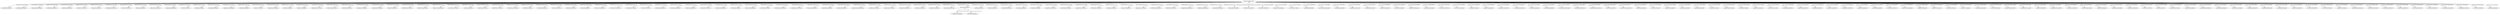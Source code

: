 digraph _21_ {
	graph [bb="0,0,33717,251.22"];
	node [label="\N"];
	subgraph _21__dacryocystorhinostomy322232133222323233331 {
		aerobacteriologically_	[height=0.5,
			label=aerobacteriologically,
			pos="288.98,115.68",
			width=2.4164];
	}
	subgraph _21__dacryocystorhinostomy222213323233122333332 {
		acetylphenylhydrazine_	[height=0.5,
			label=acetylphenylhydrazine,
			pos="91.982,115.68",
			width=2.555];
	}
	subgraph _21__dacryocystorhinostomy223332133223222332323 {
		aminoacetophenetidine_	[height=0.5,
			label=aminoacetophenetidine,
			pos="688.98,115.68",
			width=2.6382];
	}
	subgraph _21__dacryocystorhinostomy323322332233332333333 {
		alkylbenzenesulfonate_	[height=0.5,
			label=alkylbenzenesulfonate,
			pos="484.98,115.68",
			width=2.5273];
	}
	subgraph _21__dacryocystorhinostomy322332233223122132223 {
		anatomicopathological_	[height=0.5,
			label=anatomicopathological,
			pos="895.98,115.68",
			width=2.6105];
	}
	subgraph _21__dacryocystorhinostomy323232332233322322323 {
		antienvironmentalists_	[height=0.5,
			label=antienvironmentalists,
			pos="2088,115.68",
			width=2.4303];
	}
	subgraph _21__dacryocystorhinostomy322233332232322322333 {
		antisupernaturalistic_	[height=0.5,
			label=antisupernaturalistic,
			pos="2806,115.68",
			width=2.3194];
	}
	subgraph _21__dacryocystorhinostomy223223323333132333133 {
		benzalphenylhydrazone_	[height=0.5,
			label=benzalphenylhydrazone,
			pos="3419,115.68",
			width=2.6937];
	}
	subgraph _21__dacryocystorhinostomy322331332223312322323 {
		anticonstitutionalism_	[height=0.5,
			label=anticonstitutionalism,
			pos="1716,115.68",
			width=2.3887];
	}
	subgraph _21__dacryocystorhinostomy322232133223322332331 {
		bioelectrogenetically_	[height=0.5,
			label=bioelectrogenetically,
			pos="3620,115.68",
			width=2.3887];
	}
	subgraph _21__dacryocystorhinostomy322232233233223333323 {
		chemicopharmaceutical_	[height=0.5,
			label=chemicopharmaceutical,
			pos="4012,115.68",
			width=2.7075];
	}
	subgraph _21__dacryocystorhinostomy322232333221222333321 {
		anemometrographically_	[height=0.5,
			label=anemometrographically,
			pos="1104,115.68",
			width=2.6798];
	}
	subgraph _21__dacryocystorhinostomy323332332133321322333 {
		antiinstitutionalists_	[height=0.5,
			label=antiinstitutionalists,
			pos="2272,115.68",
			width=2.1669];
	}
	subgraph _21__dacryocystorhinostomy322332332233322332331 {
		antinationalistically_	[height=0.5,
			label=antinationalistically,
			pos="2625,115.68",
			width=2.2085];
	}
	subgraph _21__dacryocystorhinostomy323233332231322332333 {
		brigantinebrigantines_	[height=0.5,
			label=brigantinebrigantines,
			pos="3810,115.68",
			width=2.4026];
	}
	subgraph _21__dacryocystorhinostomy223232333222232233331 {
		appendorontgenography_	[height=0.5,
			label=appendorontgenography,
			pos="3009,115.68",
			width=2.8184];
	}
	subgraph _21__dacryocystorhinostomy322231332223222232223 {
		anthropoclimatologist_	[height=0.5,
			label=anthropoclimatologist,
			pos="1309,115.68",
			width=2.5273];
	}
	subgraph _21__dacryocystorhinostomy322331332223312322333 {
		anticonstitutionalist_	[height=0.5,
			label=anticonstitutionalist,
			pos="1901,115.68",
			width=2.264];
	}
	subgraph _21__dacryocystorhinostomy322231333222122133223 {
		anthropomorphological_	[height=0.5,
			label=anthropomorphological,
			pos="1515,115.68",
			width=2.7075];
	}
	subgraph _21__dacryocystorhinostomy322233332233322332321 {
		antimaterialistically_	[height=0.5,
			label=antimaterialistically,
			pos="2448,115.68",
			width=2.2085];
	}
	subgraph _21__dacryocystorhinostomy212232232222223333333 {
		ballistocardiographic_	[height=0.5,
			label=ballistocardiographic,
			pos="3216,115.68",
			width=2.4442];
	}
	subgraph _21__dacryocystorhinostomy222222232233223333123 {
		chlamydobacteriaceous_	[height=0.5,
			label=chlamydobacteriaceous,
			pos="4225,115.68",
			width=2.7214];
	}
	subgraph _21__dacryocystorhinostomy322222232223233111111 {
		cholecystogastrostomy_	[height=0.5,
			label=cholecystogastrostomy,
			pos="4438,115.68",
			width=2.6937];
	}
	subgraph _21__dacryocystorhinostomy232232232223223232231 {
		choledocholithotripsy_	[height=0.5,
			label=choledocholithotripsy,
			pos="5485,115.68",
			width=2.5412];
	}
	subgraph _21__dacryocystorhinostomy222232233321212333331 {
		cineangiocardiography_	[height=0.5,
			label=cineangiocardiography,
			pos="5904,115.68",
			width=2.6243];
	}
	subgraph _21__dacryocystorhinostomy322231333112223132223 {
		chromophotolithograph_	[height=0.5,
			label=chromophotolithograph,
			pos="5693,115.68",
			width=2.7352];
	}
	subgraph _21__dacryocystorhinostomy332222232223223222331 {
		cholecystolithotripsy_	[height=0.5,
			label=cholecystolithotripsy,
			pos="4851,115.68",
			width=2.4442];
	}
	subgraph _21__dacryocystorhinostomy232232233223232111111 {
		choledochoenterostomy_	[height=0.5,
			label=choledochoenterostomy,
			pos="5275,115.68",
			width=2.7907];
	}
	subgraph _21__dacryocystorhinostomy332322232223231111111 {
		cholecystojejunostomy_	[height=0.5,
			label=cholecystojejunostomy,
			pos="4649,115.68",
			width=2.6659];
	}
	subgraph _21__dacryocystorhinostomy332222232223232111111 {
		cholecystonephrostomy_	[height=0.5,
			label=cholecystonephrostomy,
			pos="5057,115.68",
			width=2.7768];
	}
	subgraph _21__dacryocystorhinostomy322232232212322313333 {
		counterreconnaissance_	[height=0.5,
			label=counterreconnaissance,
			pos="7702,115.68",
			width=2.6382];
	}
	subgraph _21__dacryocystorhinostomy322221122222322331333 {
		cryptocrystallization_	[height=0.5,
			label=cryptocrystallization,
			pos="7900,115.68",
			width=2.3748];
	}
	subgraph _21__dacryocystorhinostomy222232233212322231333 {
		counterindoctrination_	[height=0.5,
			label=counterindoctrination,
			pos="6886,115.68",
			width=2.4857];
	}
	subgraph _21__dacryocystorhinostomy132222232222222232133 {
		dehydrocorticosterone_	[height=0.5,
			label=dehydrocorticosterone,
			pos="8515,115.68",
			width=2.6382];
	}
	subgraph _21__dacryocystorhinostomy322232233222322232323 {
		counterpronunciamento_	[height=0.5,
			label=counterpronunciamento,
			pos="7491,115.68",
			width=2.7352];
	}
	subgraph _21__dacryocystorhinostomy122332333233322331333 {
		deintellectualization_	[height=0.5,
			label=deintellectualization,
			pos="8710,115.68",
			width=2.2778];
	}
	subgraph _21__dacryocystorhinostomy322222232233322323323 {
		crystalloluminescence_	[height=0.5,
			label=crystalloluminescence,
			pos="8095,115.68",
			width=2.5412];
	}
	subgraph _21__dacryocystorhinostomy322232232223322321333 {
		counterclassification_	[height=0.5,
			label=counterclassification,
			pos="6692,115.68",
			width=2.4026];
	}
	subgraph _21__dacryocystorhinostomy322232333121322331333 {
		counterinterpretation_	[height=0.5,
			label=counterinterpretation,
			pos="7080,115.68",
			width=2.4164];
	}
	subgraph _21__dacryocystorhinostomy322332233123222233331 {
		clinicopathologically_	[height=0.5,
			label=clinicopathologically,
			pos="6316,115.68",
			width=2.4026];
	}
	subgraph _21__dacryocystorhinostomy111111111111111111111 {
		dacryocystorhinostomy_	[height=0.5,
			label=dacryocystorhinostomy,
			pos="8303,115.68",
			width=2.7491];
	}
	subgraph _21__dacryocystorhinostomy122232232232333331123 {
		demarcatordemarcators_	[height=0.5,
			label=demarcatordemarcators,
			pos="8908,115.68",
			width=2.7352];
	}
	subgraph _21__dacryocystorhinostomy232232232222322322333 {
		counterproductiveness_	[height=0.5,
			label=counterproductiveness,
			pos="7280,115.68",
			width=2.6382];
	}
	subgraph _21__dacryocystorhinostomy322332332213322231333 {
		constitutionalization_	[height=0.5,
			label=constitutionalization,
			pos="6504,115.68",
			width=2.3333];
	}
	subgraph _21__dacryocystorhinostomy122231133322222233231 {
		dendrochronologically_	[height=0.5,
			label=dendrochronologically,
			pos="9118,115.68",
			width=2.6105];
	}
	subgraph _21__dacryocystorhinostomy332222232212133132221 {
		cytospectrophotometry_	[height=0.5,
			label=cytospectrophotometry,
			pos="6114,115.68",
			width=2.7214];
	}
	subgraph _21__dacryocystorhinostomy322222233221223333321 {
		electromyographically_	[height=0.5,
			label=electromyographically,
			pos="10779,115.68",
			width=2.555];
	}
	subgraph _21__dacryocystorhinostomy123233332233221322323 {
		disestablishmentarian_	[height=0.5,
			label=disestablishmentarian,
			pos="9319,115.68",
			width=2.4719];
	}
	subgraph _21__dacryocystorhinostomy322232232232132133313 {
		electroencephalograms_	[height=0.5,
			label=electroencephalograms,
			pos="10368,115.68",
			width=2.6521];
	}
	subgraph _21__dacryocystorhinostomy222232232223322332331 {
		electrodiagnostically_	[height=0.5,
			label=electrodiagnostically,
			pos="10169,115.68",
			width=2.3887];
	}
	subgraph _21__dacryocystorhinostomy322232233232132133333 {
		electroencephalograph_	[height=0.5,
			label=electroencephalograph,
			pos="10575,115.68",
			width=2.6105];
	}
	subgraph _21__dacryocystorhinostomy322232233232223332331 {
		electrotheraputically_	[height=0.5,
			label=electrotheraputically,
			pos="10973,115.68",
			width=2.3471];
	}
	subgraph _21__dacryocystorhinostomy132332233323232231111 {
		duodenocholedochotomy_	[height=0.5,
			label=duodenocholedochotomy,
			pos="9736,115.68",
			width=2.957];
	}
	subgraph _21__dacryocystorhinostomy122332233221332331111 {
		duodenopancreatectomy_	[height=0.5,
			label=duodenopancreatectomy,
			pos="9963,115.68",
			width=2.8461];
	}
	subgraph _21__dacryocystorhinostomy123231332122322223333 {
		disproportionableness_	[height=0.5,
			label=disproportionableness,
			pos="9519,115.68",
			width=2.5828];
	}
	subgraph _21__dacryocystorhinostomy222322232323223323323 {
		hypsidolichocephalism_	[height=0.5,
			label=hypsidolichocephalism,
			pos="14187,115.68",
			width=2.6521];
	}
	subgraph _21__dacryocystorhinostomy322232232223223123233 {
		historicophilosophica_	[height=0.5,
			label=historicophilosophica,
			pos="14588,115.68",
			width=2.5135];
	}
	subgraph _21__dacryocystorhinostomy323333333333232333323 {
		humuhumunukunukuapuaa_	[height=0.5,
			label=humuhumunukunukuapuaa,
			pos="14805,115.68",
			width=3.0263];
	}
	subgraph _21__dacryocystorhinostomy232122222222222232133 {
		hydroxycorticosterone_	[height=0.5,
			label=hydroxycorticosterone,
			pos="13002,115.68",
			width=2.6382];
	}
	subgraph _21__dacryocystorhinostomy322222331232222323333 {
		hyperconservativeness_	[height=0.5,
			label=hyperconservativeness,
			pos="13209,115.68",
			width=2.6243];
	}
	subgraph _21__dacryocystorhinostomy332231332221222123323 {
		immunoelectrophoresis_	[height=0.5,
			label=immunoelectrophoresis,
			pos="15029,115.68",
			width=2.6937];
	}
	subgraph _21__dacryocystorhinostomy322222331133222132331 {
		hyperconstitutionally_	[height=0.5,
			label=hyperconstitutionally,
			pos="13409,115.68",
			width=2.4303];
	}
	subgraph _21__dacryocystorhinostomy322223332233222322331 {
		hyperenthusiastically_	[height=0.5,
			label=hyperenthusiastically,
			pos="13601,115.68",
			width=2.4164];
	}
	subgraph _21__dacryocystorhinostomy332231233221222132323 {
		immunoelectrophoretic_	[height=0.5,
			label=immunoelectrophoretic,
			pos="15240,115.68",
			width=2.6659];
	}
	subgraph _21__dacryocystorhinostomy223333332233122323333 {
		subgraph _21__dacryocystorhinostomy223333332233122323333_indistinguishableness311111111111111111111 {
			undistinguishableness_	[height=0.5,
				label=undistinguishableness,
				pos="15545,18",
				width=2.5135];
		}
		subgraph _21__dacryocystorhinostomy223333332233122323333_indistinguishableness111111111111111111111 {
			indistinguishableness_	[height=0.5,
				label=indistinguishableness,
				pos="15349,18",
				width=2.4442];
		}
		_21__dacryocystorhinostomy223333332233122323333_indistinguishableness	[height=0.77585,
			label="indistinguishableness
1.0",
			pos="15447,115.68",
			width=2.5976];
		_21__dacryocystorhinostomy223333332233122323333_indistinguishableness -> indistinguishableness_	[label=111111111111111111111,
			lp="15453,61.875",
			pos="e,15358,36.214 15406,90.238 15397,84.146 15388,77.203 15381,69.75 15374,62.631 15368,53.818 15363,45.545"];
		_21__dacryocystorhinostomy223333332233122323333_indistinguishableness -> undistinguishableness_	[label=311111111111111111111,
			lp="15604,61.875",
			pos="e,15541,36.018 15496,91.739 15506,85.598 15515,78.255 15523,69.75 15529,63.041 15533,54.493 15537,46.333"];
	}
	subgraph _21__dacryocystorhinostomy322333232233322332331 {
		intellectualistically_	[height=0.5,
			label=intellectualistically,
			pos="15635,115.68",
			width=2.1254];
	}
	subgraph _21__dacryocystorhinostomy323232332233312332133 {
		internationalizations_	[height=0.5,
			label=internationalizations,
			pos="15813,115.68",
			width=2.3055];
	}
	subgraph _21__dacryocystorhinostomy322223332233222322333 {
		hyperintellectualness_	[height=0.5,
			label=hyperintellectualness,
			pos="13792,115.68",
			width=2.4026];
	}
	subgraph _21__dacryocystorhinostomy322232232222223233333 {
		historicogeographical_	[height=0.5,
			label=historicogeographical,
			pos="14390,115.68",
			width=2.4996];
	}
	subgraph _21__dacryocystorhinostomy322222322333223333331 {
		hyperpolysyllabically_	[height=0.5,
			label=hyperpolysyllabically,
			pos="13985,115.68",
			width=2.458];
	}
	subgraph _21__dacryocystorhinostomy322222233323232233333 {
		hexachlorocyclohexane_	[height=0.5,
			label=hexachlorocyclohexane,
			pos="12588,115.68",
			width=2.7075];
	}
	subgraph _21__dacryocystorhinostomy323221332313122223333 {
		glossolabiopharyngeal_	[height=0.5,
			label=glossolabiopharyngeal,
			pos="11982,115.68",
			width=2.5828];
	}
	subgraph _21__dacryocystorhinostomy312231332222332111111 {
		gastroenterocolostomy_	[height=0.5,
			label=gastroenterocolostomy,
			pos="11583,115.68",
			width=2.6659];
	}
	subgraph _21__dacryocystorhinostomy332221132223232111111 {
		enterocholecystostomy_	[height=0.5,
			label=enterocholecystostomy,
			pos="11172,115.68",
			width=2.6937];
	}
	subgraph _21__dacryocystorhinostomy323231332222221331333 {
		heterotransplantation_	[height=0.5,
			label=heterotransplantation,
			pos="12385,115.68",
			width=2.4303];
	}
	subgraph _21__dacryocystorhinostomy312231332222322232331 {
		gastroenterologically_	[height=0.5,
			label=gastroenterologically,
			pos="11784,115.68",
			width=2.4164];
	}
	subgraph _21__dacryocystorhinostomy323232132223222222323 {
		hepaticoenterostomies_	[height=0.5,
			label=hepaticoenterostomies,
			pos="12186,115.68",
			width=2.5966];
	}
	subgraph _21__dacryocystorhinostomy223122332322222331333 {
		hydrodesulphurization_	[height=0.5,
			label=hydrodesulphurization,
			pos="12796,115.68",
			width=2.5828];
	}
	subgraph _21__dacryocystorhinostomy323233332233222322323 {
		establishmentarianism_	[height=0.5,
			label=establishmentarianism,
			pos="11378,115.68",
			width=2.5273];
	}
	subgraph _21__dacryocystorhinostomy212322332233322323323 {
		magnetoplasmadynamics_	[height=0.5,
			label=magnetoplasmadynamics,
			pos="16826,115.68",
			width=2.8738];
	}
	subgraph _21__dacryocystorhinostomy313222331313122223333 {
		labioglossopharyngeal_	[height=0.5,
			label=labioglossopharyngeal,
			pos="16399,115.68",
			width=2.5828];
	}
	subgraph _21__dacryocystorhinostomy212332232233222333323 {
		magnetofluidmechanics_	[height=0.5,
			label=magnetofluidmechanics,
			pos="16607,115.68",
			width=2.7075];
	}
	subgraph _21__dacryocystorhinostomy321232233233222332321 {
		mechanotheraputically_	[height=0.5,
			label=mechanotheraputically,
			pos="17445,115.68",
			width=2.5828];
	}
	subgraph _21__dacryocystorhinostomy322132333222222232323 {
		nitrotrichloromethane_	[height=0.5,
			label=nitrotrichloromethane,
			pos="18863,115.68",
			width=2.4857];
	}
	subgraph _21__dacryocystorhinostomy321332233233222331323 {
		mechanicointellectual_	[height=0.5,
			label=mechanicointellectual,
			pos="17245,115.68",
			width=2.4719];
	}
	subgraph _21__dacryocystorhinostomy322232332232322333123 {
		membranocartilaginous_	[height=0.5,
			label=membranocartilaginous,
			pos="17652,115.68",
			width=2.6798];
	}
	subgraph _21__dacryocystorhinostomy321132332232312332123 {
		microminiaturizations_	[height=0.5,
			label=microminiaturizations,
			pos="18248,115.68",
			width=2.4857];
	}
	subgraph _21__dacryocystorhinostomy221132233321223333321 {
		microradiographically_	[height=0.5,
			label=microradiographically,
			pos="18446,115.68",
			width=2.5273];
	}
	subgraph _21__dacryocystorhinostomy321132331212223123323 {
		microseismometrograph_	[height=0.5,
			label=microseismometrograph,
			pos="18655,115.68",
			width=2.7907];
	}
	subgraph _21__dacryocystorhinostomy322332333221222233331 {
		nonautobiographically_	[height=0.5,
			label=nonautobiographically,
			pos="19063,115.68",
			width=2.5689];
	}
	subgraph _21__dacryocystorhinostomy213232332323321323323 {
		mandibulosuspensorial_	[height=0.5,
			label=mandibulosuspensorial,
			pos="17043,115.68",
			width=2.6521];
	}
	subgraph _21__dacryocystorhinostomy222231312323322331133 {
		isopropylideneacetone_	[height=0.5,
			label=isopropylideneacetone,
			pos="16194,115.68",
			width=2.6105];
	}
	subgraph _21__dacryocystorhinostomy321132233222323233321 {
		microcolorimetrically_	[height=0.5,
			label=microcolorimetrically,
			pos="18052,115.68",
			width=2.4719];
	}
	subgraph _21__dacryocystorhinostomy323232332232322332321 {
		intertransformability_	[height=0.5,
			label=intertransformability,
			pos="15998,115.68",
			width=2.3471];
	}
	subgraph _21__dacryocystorhinostomy333212333232222332323 {
		methyltrinitrobenzene_	[height=0.5,
			label=methyltrinitrobenzene,
			pos="17856,115.68",
			width=2.4857];
	}
	subgraph _21__dacryocystorhinostomy323132331232322322333 {
		nonrepresentativeness_	[height=0.5,
			label=nonrepresentativeness,
			pos="20063,115.68",
			width=2.555];
	}
	subgraph _21__dacryocystorhinostomy322131233322322231323 {
		overcommercialization_	[height=0.5,
			label=overcommercialization,
			pos="20670,115.68",
			width=2.6105];
	}
	subgraph _21__dacryocystorhinostomy332131232223312213333 {
		overconscientiousness_	[height=0.5,
			label=overconscientiousness,
			pos="20876,115.68",
			width=2.6243];
	}
	subgraph _21__dacryocystorhinostomy322232232131222332331 {
		noncharacteristically_	[height=0.5,
			label=noncharacteristically,
			pos="19259,115.68",
			width=2.3887];
	}
	subgraph _21__dacryocystorhinostomy322322122223222333331 {
		nonpsychoanalytically_	[height=0.5,
			label=nonpsychoanalytically,
			pos="19861,115.68",
			width=2.5689];
	}
	subgraph _21__dacryocystorhinostomy323232331323322323323 {
		nonimpressionableness_	[height=0.5,
			label=nonimpressionableness,
			pos="19459,115.68",
			width=2.6798];
	}
	subgraph _21__dacryocystorhinostomy323132332232322322323 {
		overargumentativeness_	[height=0.5,
			label=overargumentativeness,
			pos="20464,115.68",
			width=2.6243];
	}
	subgraph _21__dacryocystorhinostomy323122332222222232233 {
		otorhinolaryngologist_	[height=0.5,
			label=otorhinolaryngologist,
			pos="20262,115.68",
			width=2.4857];
	}
	subgraph _21__dacryocystorhinostomy322232333233222332331 {
		noninterchangeability_	[height=0.5,
			label=noninterchangeability,
			pos="19662,115.68",
			width=2.458];
	}
	subgraph _21__dacryocystorhinostomy222132133322222233121 {
		pharmacoendocrinology_	[height=0.5,
			label=pharmacoendocrinology,
			pos="23487,115.68",
			width=2.8045];
	}
	subgraph _21__dacryocystorhinostomy323212323233232333322 {
		phenylethylmalonylure_	[height=0.5,
			label=phenylethylmalonylure,
			pos="23699,115.68",
			width=2.5828];
	}
	subgraph _21__dacryocystorhinostomy223323333233222332323 {
		pentamethylenediamine_	[height=0.5,
			label=pentamethylenediamine,
			pos="23070,115.68",
			width=2.6659];
	}
	subgraph _21__dacryocystorhinostomy223132333323322331333 {
		overindividualization_	[height=0.5,
			label=overindividualization,
			pos="21467,115.68",
			width=2.4026];
	}
	subgraph _21__dacryocystorhinostomy212232233223331331111 {
		pancreatoduodenectomy_	[height=0.5,
			label=pancreatoduodenectomy,
			pos="22444,115.68",
			width=2.8461];
	}
	subgraph _21__dacryocystorhinostomy332232332323223223133 {
		philosophicoreligious_	[height=0.5,
			label=philosophicoreligious,
			pos="23900,115.68",
			width=2.4996];
	}
	subgraph _21__dacryocystorhinostomy223132331122322331333 {
		overindustrialization_	[height=0.5,
			label=overindustrialization,
			pos="21656,115.68",
			width=2.3471];
	}
	subgraph _21__dacryocystorhinostomy332222233223222233333 {
		phoneticohieroglyphic_	[height=0.5,
			label=phoneticohieroglyphic,
			pos="24101,115.68",
			width=2.5828];
	}
	subgraph _21__dacryocystorhinostomy323132332222322323321 {
		overimpressionability_	[height=0.5,
			label=overimpressionability,
			pos="21273,115.68",
			width=2.4857];
	}
	subgraph _21__dacryocystorhinostomy212231333323322233331 {
		palaeodendrologically_	[height=0.5,
			label=palaeodendrologically,
			pos="22232,115.68",
			width=2.5412];
	}
	subgraph _21__dacryocystorhinostomy322132332233322322333 {
		overgesticulativeness_	[height=0.5,
			label=overgesticulativeness,
			pos="21077,115.68",
			width=2.458];
	}
	subgraph _21__dacryocystorhinostomy212222333222222332323 {
		parathyroidectomizing_	[height=0.5,
			label=parathyroidectomizing,
			pos="22657,115.68",
			width=2.5828];
	}
	subgraph _21__dacryocystorhinostomy322132333233322332333 {
		overintellectualizing_	[height=0.5,
			label=overintellectualizing,
			pos="21841,115.68",
			width=2.2917];
	}
	subgraph _21__dacryocystorhinostomy312332233213222132223 {
		pathologicoanatomical_	[height=0.5,
			label=pathologicoanatomical,
			pos="22862,115.68",
			width=2.6105];
	}
	subgraph _21__dacryocystorhinostomy333132332222312312333 {
		oversuperstitiousness_	[height=0.5,
			label=oversuperstitiousness,
			pos="22032,115.68",
			width=2.5135];
	}
	subgraph _21__dacryocystorhinostomy223112333223222332333 {
		pharyngoepiglottidean_	[height=0.5,
			label=pharyngoepiglottidean,
			pos="23276,115.68",
			width=2.5689];
	}
	subgraph _21__dacryocystorhinostomy323322132223222333323 {
		poliencephalomyelitis_	[height=0.5,
			label=poliencephalomyelitis,
			pos="25527,115.68",
			width=2.4996];
	}
	subgraph _21__dacryocystorhinostomy322332332223223232233 {
		poluphloisboiotatotic_	[height=0.5,
			label=poluphloisboiotatotic,
			pos="25724,115.68",
			width=2.4857];
	}
	subgraph _21__dacryocystorhinostomy322232233221223233321 {
		photomicrographically_	[height=0.5,
			label=photomicrographically,
			pos="24931,115.68",
			width=2.6105];
	}
	subgraph _21__dacryocystorhinostomy222222322323233333333 {
		phosphoglyceraldehyde_	[height=0.5,
			label=phosphoglyceraldehyde,
			pos="24311,115.68",
			width=2.7491];
	}
	subgraph _21__dacryocystorhinostomy222312232223223333133 {
		platydolichocephalous_	[height=0.5,
			label=platydolichocephalous,
			pos="25325,115.68",
			width=2.6105];
	}
	subgraph _21__dacryocystorhinostomy322332333221223232331 {
		photolithographically_	[height=0.5,
			label=photolithographically,
			pos="24731,115.68",
			width=2.458];
	}
	subgraph _21__dacryocystorhinostomy322232232223323321111 {
		prostatovesiculectomy_	[height=0.5,
			label=prostatovesiculectomy,
			pos="25926,115.68",
			width=2.6243];
	}
	subgraph _21__dacryocystorhinostomy322232333212223132223 {
		photochromolithograph_	[height=0.5,
			label=photochromolithograph,
			pos="24526,115.68",
			width=2.7352];
	}
	subgraph _21__dacryocystorhinostomy323323331233223332133 {
		phthalylsulfathiazole_	[height=0.5,
			label=phthalylsulfathiazole,
			pos="25128,115.68",
			width=2.361];
	}
	subgraph _21__dacryocystorhinostomy332323232133322322333 {
		selectivitysenescence_	[height=0.5,
			label=selectivitysenescence,
			pos="28749,115.68",
			width=2.4719];
	}
	subgraph _21__dacryocystorhinostomy322132332232322322333 {
		representationalistic_	[height=0.5,
			label=representationalistic,
			pos="28186,115.68",
			width=2.3194];
	}
	subgraph _21__dacryocystorhinostomy322131232212323223321 {
		stereomicroscopically_	[height=0.5,
			label=stereomicroscopically,
			pos="29368,115.68",
			width=2.555];
	}
	subgraph _21__dacryocystorhinostomy323131332222232232331 {
		stereoroentgenography_	[height=0.5,
			label=stereoroentgenography,
			pos="29786,115.68",
			width=2.6521];
	}
	subgraph _21__dacryocystorhinostomy321323231233222323133 {
		succinylsulfathiazole_	[height=0.5,
			label=succinylsulfathiazole,
			pos="29986,115.68",
			width=2.4026];
	}
	subgraph _21__dacryocystorhinostomy332232332331222313321 {
		superincomprehensibly_	[height=0.5,
			label=superincomprehensibly,
			pos="30794,115.68",
			width=2.6798];
	}
	subgraph _21__dacryocystorhinostomy322131332112223132223 {
		stereophotomicrograph_	[height=0.5,
			label=stereophotomicrograph,
			pos="29575,115.68",
			width=2.7075];
	}
	subgraph _21__dacryocystorhinostomy322232331133322122331 {
		superconstitutionally_	[height=0.5,
			label=superconstitutionally,
			pos="30383,115.68",
			width=2.4164];
	}
	subgraph _21__dacryocystorhinostomy322222332213222333321 {
		sphygmomanometrically_	[height=0.5,
			label=sphygmomanometrically,
			pos="29157,115.68",
			width=2.8045];
	}
	subgraph _21__dacryocystorhinostomy322232331232322323333 {
		superconservativeness_	[height=0.5,
			label=superconservativeness,
			pos="30184,115.68",
			width=2.6105];
	}
	subgraph _21__dacryocystorhinostomy322221232233223332331 {
		psychotherapeutically_	[height=0.5,
			label=psychotherapeutically,
			pos="27994,115.68",
			width=2.5273];
	}
	subgraph _21__dacryocystorhinostomy322232332223222233321 {
		semianthropologically_	[height=0.5,
			label=semianthropologically,
			pos="28947,115.68",
			width=2.5412];
	}
	subgraph _21__dacryocystorhinostomy332232332331222313323 {
		superincomprehensible_	[height=0.5,
			label=superincomprehensible,
			pos="30584,115.68",
			width=2.6659];
	}
	subgraph _21__dacryocystorhinostomy222233332232332322333 {
		supertranscendentness_	[height=0.5,
			label=supertranscendentness,
			pos="31003,115.68",
			width=2.6243];
	}
	subgraph _21__dacryocystorhinostomy232231232222223222233 {
		scleroticochoroiditis_	[height=0.5,
			label=scleroticochoroiditis,
			pos="28556,115.68",
			width=2.4026];
	}
	subgraph _21__dacryocystorhinostomy322233232213222122333 {
		scientificohistorical_	[height=0.5,
			label=scientificohistorical,
			pos="28370,115.68",
			width=2.2778];
	}
	subgraph _21__dacryocystorhinostomy222331232221222323333 {
		pseudoanachronistical_	[height=0.5,
			label=pseudoanachronistical,
			pos="26326,115.68",
			width=2.5828];
	}
	subgraph _21__dacryocystorhinostomy222231332223222133233 {
		pseudoanthropological_	[height=0.5,
			label=pseudoanthropological,
			pos="26532,115.68",
			width=2.6521];
	}
	subgraph _21__dacryocystorhinostomy223231332322123321323 {
		pseudohermaphroditism_	[height=0.5,
			label=pseudohermaphroditism,
			pos="26746,115.68",
			width=2.7907];
	}
	subgraph _21__dacryocystorhinostomy223231332123222323333 {
		pseudoparthenogenesis_	[height=0.5,
			label=pseudoparthenogenesis,
			pos="27165,115.68",
			width=2.7075];
	}
	subgraph _21__dacryocystorhinostomy322221232323223133323 {
		psychopharmacological_	[height=0.5,
			label=psychopharmacological,
			pos="27582,115.68",
			width=2.7491];
	}
	subgraph _21__dacryocystorhinostomy322321222323223223331 {
		psychophysiologically_	[height=0.5,
			label=psychophysiologically,
			pos="27792,115.68",
			width=2.5966];
	}
	subgraph _21__dacryocystorhinostomy222231332333222333323 {
		pseudolamellibranchia_	[height=0.5,
			label=pseudolamellibranchia,
			pos="26957,115.68",
			width=2.5689];
	}
	subgraph _21__dacryocystorhinostomy222231332233222133333 {
		pseudophilanthropical_	[height=0.5,
			label=pseudophilanthropical,
			pos="27373,115.68",
			width=2.5689];
	}
	subgraph _21__dacryocystorhinostomy323232332222322321333 {
		protransubstantiation_	[height=0.5,
			label=protransubstantiation,
			pos="26127,115.68",
			width=2.458];
	}
	subgraph _21__dacryocystorhinostomy222232232232232323333 {
		tessarescaedecahedron_	[height=0.5,
			label=tessarescaedecahedron,
			pos="31211,115.68",
			width=2.6659];
	}
	subgraph _21__dacryocystorhinostomy222232332233322321333 {
		transcendentalisation_	[height=0.5,
			label=transcendentalisation,
			pos="31836,115.68",
			width=2.4303];
	}
	subgraph _21__dacryocystorhinostomy322222232222313333323 {
		zygomaticoauricularis_	[height=0.5,
			label=zygomaticoauricularis,
			pos="33626,115.68",
			width=2.5273];
	}
	subgraph _21__dacryocystorhinostomy332131232222232223323 {
		thermophosphorescence_	[height=0.5,
			label=thermophosphorescence,
			pos="31629,115.68",
			width=2.8323];
	}
	subgraph _21__dacryocystorhinostomy322132333222322212323 {
		tetrabromofluorescein_	[height=0.5,
			label=tetrabromofluorescein,
			pos="31417,115.68",
			width=2.555];
	}
	subgraph _21__dacryocystorhinostomy222222213233322132323 {
		triacetyloleandomycin_	[height=0.5,
			label=triacetyloleandomycin,
			pos="32411,115.68",
			width=2.5412];
	}
	subgraph _21__dacryocystorhinostomy222222233222223332333 {
		trichloroacetaldehyde_	[height=0.5,
			label=trichloroacetaldehyde,
			pos="32610,115.68",
			width=2.4996];
	}
	subgraph _21__dacryocystorhinostomy222232332233322331333 {
		transcendentalization_	[height=0.5,
			label=transcendentalization,
			pos="32029,115.68",
			width=2.4303];
	}
	subgraph _21__dacryocystorhinostomy322232333222222232323 {
		trichloronitromethane_	[height=0.5,
			label=trichloronitromethane,
			pos="32807,115.68",
			width=2.4857];
	}
	subgraph _21__dacryocystorhinostomy321232332223332213323 {
		uncontemporaneousness_	[height=0.5,
			label=uncontemporaneousness,
			pos="33017,115.68",
			width=2.8461];
	}
	subgraph _21__dacryocystorhinostomy223232332132222322333 {
		unstraightforwardness_	[height=0.5,
			label=unstraightforwardness,
			pos="33230,115.68",
			width=2.5689];
	}
	subgraph _21__dacryocystorhinostomy323232332233322322333 {
		transubstantiationite_	[height=0.5,
			label=transubstantiationite,
			pos="32218,115.68",
			width=2.3333];
	}
	subgraph _21__dacryocystorhinostomy333222332222222332333 {
		ureteropyelonephritis_	[height=0.5,
			label=ureteropyelonephritis,
			pos="33429,115.68",
			width=2.458];
	}
	_21__dacryocystorhinostomy	[height=0.77585,
		label="dacryocystorhinostomy
7.38",
		pos="16826,223.29",
		width=2.9217];
	_21__dacryocystorhinostomy -> acetylphenylhydrazine_	[label=222213323233122333332,
		lp="323.86,169.49",
		pos="e,124.43,132.94 16720,222.27 15321,221.91 467.94,217.14 252.23,177.36 210.65,169.69 165.85,151.84 134.22,137.47"];
	_21__dacryocystorhinostomy -> aerobacteriologically_	[label=322232133222323233331,
		lp="524.86,169.49",
		pos="e,321.98,132.8 16720,222.26 15330,221.78 666.41,215.78 453.23,177.36 410.39,169.64 364.09,151.57 331.6,137.15"];
	_21__dacryocystorhinostomy -> alkylbenzenesulfonate_	[label=323322332233332333333,
		lp="728.86,169.49",
		pos="e,519.36,132.67 16720,222.24 15339,221.57 867.97,213.7 657.23,177.36 612.16,169.59 563.19,151.31 529.02,136.83"];
	_21__dacryocystorhinostomy -> aminoacetophenetidine_	[label=223332133223222332323,
		lp="931.86,169.49",
		pos="e,723.47,132.81 16720,222.24 15349,221.54 1068.2,213.42 860.23,177.36 815.73,169.65 767.44,151.58 733.51,137.15"];
	_21__dacryocystorhinostomy -> anatomicopathological_	[label=322332233223122132223,
		lp="1133.9,169.49",
		pos="e,929.72,132.95 16720,222.24 15359,221.59 1267.4,213.93 1062.2,177.36 1019.1,169.66 972.34,151.69 939.46,137.29"];
	_21__dacryocystorhinostomy -> anemometrographically_	[label=322232333221222333321,
		lp="1332.9,169.49",
		pos="e,1136.1,133.08 16721,222.25 15368,221.72 1463.4,215.31 1261.2,177.36 1220.5,169.71 1176.7,151.95 1145.7,137.6"];
	_21__dacryocystorhinostomy -> anthropoclimatologist_	[label=322231332223222232223,
		lp="1527.9,169.49",
		pos="e,1338.9,133.08 16721,222.27 15378,221.89 1655.3,217.08 1456.2,177.36 1418.2,169.76 1377.5,152.24 1348.6,137.97"];
	_21__dacryocystorhinostomy -> anthropomorphological_	[label=322231333222122133223,
		lp="1717.9,169.49",
		pos="e,1541.9,133.35 16721,222.29 15387,222.25 1841.9,220.72 1646.2,177.36 1612.3,169.85 1576.7,152.74 1551.2,138.6"];
	_21__dacryocystorhinostomy -> anticonstitutionalism_	[label=322331332223312322323,
		lp="1902.9,169.49",
		pos="e,1739.3,133.33 16721,222.32 15396,222.69 2023.3,225.15 1831.2,177.36 1801.3,169.91 1770.5,153.15 1748.3,139.13"];
	_21__dacryocystorhinostomy -> anticonstitutionalist_	[label=322331332223312322333,
		lp="2088.9,169.49",
		pos="e,1924.6,133.33 16721,222.32 15405,222.59 2207,224.2 2017.2,177.36 1987.1,169.91 1956,153.16 1933.6,139.13"];
	_21__dacryocystorhinostomy -> antienvironmentalists_	[label=323232332233322322323,
		lp="2273.9,169.49",
		pos="e,2111.1,133.32 16720,222.32 15413,222.6 2389.3,224.27 2202.2,177.36 2172.6,169.94 2142.3,153.3 2120.3,139.32"];
	_21__dacryocystorhinostomy -> antiinstitutionalists_	[label=323332332133321322333,
		lp="2459.9,169.49",
		pos="e,2295.6,133.33 16721,222.31 15422,222.48 2573.1,223.01 2388.2,177.36 2358.1,169.91 2327,153.15 2304.6,139.13"];
	_21__dacryocystorhinostomy -> antimaterialistically_	[label=322233332233322332321,
		lp="2649.9,169.49",
		pos="e,2474.2,133.06 16720,222.27 15431,222 2761.5,218.27 2578.2,177.36 2544.5,169.83 2509.1,152.67 2483.7,138.51"];
	_21__dacryocystorhinostomy -> antinationalistically_	[label=322332332233322332331,
		lp="2845.9,169.49",
		pos="e,2654.8,132.79 16720,222.23 15441,221.48 2955.9,213.18 2774.2,177.36 2735.3,169.68 2693.6,151.86 2664.3,137.51"];
	_21__dacryocystorhinostomy -> antisupernaturalistic_	[label=322233332232322322333,
		lp="3048.9,169.49",
		pos="e,2839.8,132.52 16720,222.19 15451,220.99 3157,208.56 2977.2,177.36 2932.5,169.59 2883.8,151.34 2849.9,136.87"];
	_21__dacryocystorhinostomy -> appendorontgenography_	[label=223232333222232233331,
		lp="3252.9,169.49",
		pos="e,3044,132.94 16721,222.19 15462,220.92 3358.3,207.93 3181.2,177.36 3136.6,169.66 3088.2,151.68 3054.1,137.28"];
	_21__dacryocystorhinostomy -> ballistocardiographic_	[label=212232232222223333333,
		lp="3454.9,169.49",
		pos="e,3249.3,132.66 16721,222.19 15473,220.95 3557.4,208.29 3383.2,177.36 3339.5,169.61 3292.2,151.45 3259.1,137.01"];
	_21__dacryocystorhinostomy -> benzalphenylhydrazone_	[label=223223323333132333133,
		lp="3656.9,169.49",
		pos="e,3452.7,132.94 16721,222.19 15484,220.91 3756.7,207.98 3585.2,177.36 3542.1,169.65 3495.3,151.68 3462.5,137.28"];
	_21__dacryocystorhinostomy -> bioelectrogenetically_	[label=322232133223322332331,
		lp="3858.9,169.49",
		pos="e,3653.3,132.66 16721,222.18 15493,220.83 3956,207.34 3787.2,177.36 3743.5,169.6 3696.2,151.45 3663.1,137"];
	_21__dacryocystorhinostomy -> brigantinebrigantines_	[label=323233332231322332333,
		lp="4066.9,169.49",
		pos="e,3846.4,132.38 16721,222.15 15506,220.49 4161.7,204.24 3995.2,177.36 3946.5,169.5 3893.2,150.91 3856.3,136.36"];
	_21__dacryocystorhinostomy -> chemicopharmaceutical_	[label=322232233233223333323,
		lp="4277.9,169.49",
		pos="e,4050.6,132.52 16721,222.36 15525,223.04 4533.8,227.93 4206.2,177.36 4155.3,169.49 4099.3,150.87 4060.6,136.32"];
	_21__dacryocystorhinostomy -> chlamydobacteriaceous_	[label=222222232233223333123,
		lp="4487.9,169.49",
		pos="e,4263.3,132.66 16721,222.36 15535,223.03 4738.1,227.79 4416.2,177.36 4366.2,169.52 4311.2,150.99 4273.1,136.45"];
	_21__dacryocystorhinostomy -> cholecystogastrostomy_	[label=322222232223233111111,
		lp="4695.9,169.49",
		pos="e,4475.3,132.66 16721,222.36 15546,223.08 4940.3,228.15 4624.2,177.36 4575.6,169.54 4522.3,151.14 4485.3,136.64"];
	_21__dacryocystorhinostomy -> cholecystojejunostomy_	[label=332322232223231111111,
		lp="4902.9,169.49",
		pos="e,4685.5,132.66 16721,222.36 15557,223.1 5141.6,228.28 4831.2,177.36 4783.6,169.54 4731.5,151.14 4695.2,136.63"];
	_21__dacryocystorhinostomy -> cholecystolithotripsy_	[label=332222232223223222331,
		lp="5111.9,169.49",
		pos="e,4888.2,132.38 16721,222.34 15569,222.82 5345.4,225.68 5040.2,177.36 4990.5,169.49 4936.1,150.91 4898.4,136.36"];
	_21__dacryocystorhinostomy -> cholecystonephrostomy_	[label=332222232223232111111,
		lp="5321.9,169.49",
		pos="e,5095.8,132.66 16721,222.32 15581,222.62 5549.9,223.9 5250.2,177.36 5199.7,169.51 5144.2,150.98 5105.7,136.45"];
	_21__dacryocystorhinostomy -> choledochoenterostomy_	[label=232232233223232111111,
		lp="5528.9,169.49",
		pos="e,5311.8,132.8 16720,222.34 15590,222.82 5750.9,225.57 5457.2,177.36 5409.7,169.56 5357.8,151.25 5321.6,136.77"];
	_21__dacryocystorhinostomy -> choledocholithotripsy_	[label=232232232223223232231,
		lp="5733.9,169.49",
		pos="e,5520.4,132.65 16721,222.35 15602,222.86 5950.3,225.9 5662.2,177.36 5616,169.57 5565.6,151.29 5530.4,136.81"];
	_21__dacryocystorhinostomy -> chromophotolithograph_	[label=322231333112223132223,
		lp="5937.9,169.49",
		pos="e,5728.2,132.94 16720,222.35 15612,222.88 6148.7,225.99 5866.2,177.36 5821.2,169.61 5772.3,151.51 5737.9,137.09"];
	_21__dacryocystorhinostomy -> cineangiocardiography_	[label=222232233321212333331,
		lp="6138.9,169.49",
		pos="e,5937.1,132.93 16721,222.37 15625,223.09 6343.9,227.71 6067.2,177.36 6025,169.67 5979.3,151.81 5947.1,137.45"];
	_21__dacryocystorhinostomy -> cytospectrophotometry_	[label=332222232212133132221,
		lp="6334.9,169.49",
		pos="e,6144.6,133.21 16721,222.12 15628,220.3 6398.6,204.13 6263.2,177.36 6224.8,169.77 6183.8,152.33 6154.5,138.09"];
	_21__dacryocystorhinostomy -> clinicopathologically_	[label=322332233123222233331,
		lp="6527.9,169.49",
		pos="e,6344.4,133.06 16721,222.13 15638,220.4 6588.8,205.1 6456.2,177.36 6419.9,169.76 6381.4,152.36 6354,138.13"];
	_21__dacryocystorhinostomy -> constitutionalization_	[label=322332332213322231333,
		lp="6722.9,169.49",
		pos="e,6533.6,132.92 16721,222.39 15658,223.33 6911.5,229.49 6651.2,177.36 6613,169.71 6572.3,152.1 6543.4,137.81"];
	_21__dacryocystorhinostomy -> counterclassification_	[label=322232232223322321333,
		lp="6921.9,169.49",
		pos="e,6723.7,132.78 16721,222.35 15670,222.83 7105.9,225.29 6850.2,177.36 6809,169.63 6764.6,151.69 6733.4,137.31"];
	_21__dacryocystorhinostomy -> counterindoctrination_	[label=222232233212322231333,
		lp="7122.9,169.49",
		pos="e,6919.2,132.79 16720,222.32 15680,222.49 7301.8,222.52 7051.2,177.36 7008.2,169.6 6961.6,151.54 6928.9,137.13"];
	_21__dacryocystorhinostomy -> counterinterpretation_	[label=322232333121322331333,
		lp="7326.9,169.49",
		pos="e,7114.7,132.51 16721,222.28 15693,222.09 7500.9,219.28 7255.2,177.36 7209.3,169.52 7159.3,151.16 7124.5,136.67"];
	_21__dacryocystorhinostomy -> counterproductiveness_	[label=232232232222322322333,
		lp="7532.9,169.49",
		pos="e,7316.2,132.65 16720,222.25 15705,221.82 7701.6,217.12 7461.2,177.36 7413.8,169.52 7362,151.12 7326,136.62"];
	_21__dacryocystorhinostomy -> counterpronunciamento_	[label=322232233222322232323,
		lp="7736.9,169.49",
		pos="e,7526.4,132.93 16720,222.26 15717,221.88 7899.9,217.65 7665.2,177.36 7620,169.59 7570.8,151.5 7536.2,137.08"];
	_21__dacryocystorhinostomy -> counterreconnaissance_	[label=322232232212322313333,
		lp="7937.9,169.49",
		pos="e,7735.3,132.92 16720,222.27 15730,222.04 8095.2,218.9 7866.2,177.36 7823.5,169.62 7777.4,151.64 7744.9,137.26"];
	_21__dacryocystorhinostomy -> cryptocrystallization_	[label=322221122222322331333,
		lp="8139.9,169.49",
		pos="e,7933.5,132.64 16721,222.25 15743,221.8 8292,217.08 8068.2,177.36 8024.3,169.57 7976.7,151.42 7943.4,136.98"];
	_21__dacryocystorhinostomy -> crystalloluminescence_	[label=322222232233322323323,
		lp="8345.9,169.49",
		pos="e,8130.8,132.64 16721,222.21 15757,221.39 8493,213.97 8274.2,177.36 8227.5,169.54 8176.5,151.26 8140.9,136.8"];
	_21__dacryocystorhinostomy -> dacryocystorhinostomy_	[label=111111111111111111111,
		lp="8550.9,169.49",
		pos="e,8338.9,132.92 16721,222.2 15770,221.33 8692.4,213.63 8479.2,177.36 8433.5,169.58 8383.7,151.49 8348.8,137.07"];
	_21__dacryocystorhinostomy -> dehydrocorticosterone_	[label=132222232222222232133,
		lp="8752.9,169.49",
		pos="e,8548.7,132.92 16721,222.21 15782,221.46 8888.7,214.64 8681.2,177.36 8638.1,169.61 8591.4,151.64 8558.5,137.25"];
	_21__dacryocystorhinostomy -> deintellectualization_	[label=122332333233322331333,
		lp="8956.9,169.49",
		pos="e,8744.3,132.35 16720,222.17 15795,221.08 9087.6,212 8885.2,177.36 8839.2,169.48 8789,151.02 8754.2,136.52"];
	_21__dacryocystorhinostomy -> demarcatordemarcators_	[label=122232232232333331123,
		lp="9163.9,169.49",
		pos="e,8945.2,132.78 16721,222.14 15810,220.73 9289.4,209.58 9092.2,177.36 9044.2,169.52 8991.7,151.21 8955.1,136.74"];
	_21__dacryocystorhinostomy -> dendrochronologically_	[label=122231133322222233231,
		lp="9369.9,169.49",
		pos="e,9154,132.63 16721,222.13 15823,220.68 9489.9,209.34 9298.2,177.36 9251.2,169.52 9200,151.25 9164.2,136.79"];
	_21__dacryocystorhinostomy -> disestablishmentarian_	[label=123233332233221322323,
		lp="9577.9,169.49",
		pos="e,9356.2,132.49 16720,222.09 15836,220.38 9692.5,207.38 9506.2,177.36 9457.2,169.46 9403.5,150.97 9366.2,136.47"];
	_21__dacryocystorhinostomy -> disproportionableness_	[label=123231332122322223333,
		lp="9790.9,169.49",
		pos="e,9558.5,132.35 16720,222.05 15851,219.97 9900.1,204.76 9719.2,177.36 9666.6,169.4 9608.7,150.69 9568.7,136.14"];
	_21__dacryocystorhinostomy -> duodenocholedochotomy_	[label=132332233323232231111,
		lp="10002,169.49",
		pos="e,9775.3,132.77 16721,222.04 15866,219.92 10105,204.68 9930.2,177.36 9879.6,169.47 9824,151.04 9785.3,136.55"];
	_21__dacryocystorhinostomy -> duodenopancreatectomy_	[label=122332233221332331111,
		lp="10205,169.49",
		pos="e,9997.9,133.05 16721,222.07 15881,220.28 10303,207.22 10133,177.36 10089,169.61 10042,151.73 10008,137.37"];
	_21__dacryocystorhinostomy -> electrodiagnostically_	[label=222232232223322332331,
		lp="10407,169.49",
		pos="e,10202,132.62 16721,222.06 15896,220.2 10499,206.92 10335,177.36 10292,169.53 10245,151.38 10212,136.96"];
	_21__dacryocystorhinostomy -> electroencephalograms_	[label=322232232232132133313,
		lp="10610,169.49",
		pos="e,10403,132.9 16721,222.03 15911,219.93 10697,205.37 10538,177.36 10494,169.57 10446,151.61 10413,137.23"];
	_21__dacryocystorhinostomy -> electroencephalograph_	[label=322232233232132133333,
		lp="10811,169.49",
		pos="e,10608,132.9 16721,222.02 15925,219.89 10892,205.33 10739,177.36 10697,169.57 10650,151.6 10618,137.23"];
	_21__dacryocystorhinostomy -> electromyographically_	[label=322222233221223333321,
		lp="11010,169.49",
		pos="e,10811,132.89 16721,222.01 15941,219.83 11086,205.15 10938,177.36 10897,169.59 10852,151.75 10821,137.41"];
	_21__dacryocystorhinostomy -> electrotheraputically_	[label=322232233232223332331,
		lp="11212,169.49",
		pos="e,11006,132.61 16721,222.48 15967,223.66 11425,228.64 11140,177.36 11097,169.51 11049,151.36 11016,136.95"];
	_21__dacryocystorhinostomy -> enterocholecystostomy_	[label=332221132223232111111,
		lp="11416,169.49",
		pos="e,11207,132.89 16721,222.42 15983,223.15 11619,225.47 11344,177.36 11300,169.55 11251,151.59 11217,137.22"];
	_21__dacryocystorhinostomy -> establishmentarianism_	[label=323233332233222322323,
		lp="11619,169.49",
		pos="e,11412,132.75 16720,222.4 15999,222.99 11811,224.37 11547,177.36 11503,169.52 11456,151.47 11422,137.08"];
	_21__dacryocystorhinostomy -> gastroenterocolostomy_	[label=312231332222332111111,
		lp="11820,169.49",
		pos="e,11617,132.88 16721,222.38 16015,222.86 12001,223.51 11748,177.36 11705,169.54 11659,151.57 11626,137.21"];
	_21__dacryocystorhinostomy -> gastroenterologically_	[label=312231332222322232331,
		lp="12021,169.49",
		pos="e,11817,132.74 16721,222.34 16032,222.54 12192,221.64 11949,177.36 11906,169.5 11860,151.45 11827,137.07"];
	_21__dacryocystorhinostomy -> glossolabiopharyngeal_	[label=323221332313122223333,
		lp="12224,169.49",
		pos="e,12016,132.73 16720,222.27 16048,222 12384,218.64 12152,177.36 12108,169.49 12060,151.44 12026,137.06"];
	_21__dacryocystorhinostomy -> hepaticoenterostomies_	[label=323232132223222222323,
		lp="12426,169.49",
		pos="e,12220,132.87 16720,222.23 16066,221.74 12576,217.23 12354,177.36 12311,169.51 12263,151.55 12230,137.19"];
	_21__dacryocystorhinostomy -> heterotransplantation_	[label=323231332222221331333,
		lp="12630,169.49",
		pos="e,12420,132.58 16720,222.15 16083,221.19 12769,214.39 12558,177.36 12513,169.42 12464,151.16 12429,136.73"];
	_21__dacryocystorhinostomy -> hexachlorocyclohexane_	[label=322222233323232233333,
		lp="12834,169.49",
		pos="e,12623,132.86 16721,222.09 16102,220.78 12963,212.4 12762,177.36 12717,169.45 12668,151.37 12633,137"];
	_21__dacryocystorhinostomy -> hydrodesulphurization_	[label=223122332322222331333,
		lp="13036,169.49",
		pos="e,12830,132.85 16720,222.06 16120,220.6 13154,211.66 12964,177.36 12921,169.48 12873,151.52 12840,137.17"];
	_21__dacryocystorhinostomy -> hydroxycorticosterone_	[label=232122222222222232133,
		lp="13236,169.49",
		pos="e,13035,132.99 16721,222.02 16140,220.4 13343,210.9 13164,177.36 13122,169.52 13077,151.78 13045,137.49"];
	_21__dacryocystorhinostomy -> hyperconservativeness_	[label=322222331232222323333,
		lp="13433,169.49",
		pos="e,13240,133.12 16720,222.01 16158,220.35 13530,210.84 13361,177.36 13322,169.57 13280,152.03 13250,137.8"];
	_21__dacryocystorhinostomy -> hyperconstitutionally_	[label=322222331133222132331,
		lp="13629,169.49",
		pos="e,13439,132.97 16721,221.95 16178,220.04 13716,209.63 13557,177.36 13519,169.56 13478,152.05 13449,137.84"];
	_21__dacryocystorhinostomy -> hyperenthusiastically_	[label=322223332233222322331,
		lp="13827,169.49",
		pos="e,13632,132.82 16721,221.81 16198,219.29 13903,206.6 13755,177.36 13715,169.48 13672,151.77 13642,137.51"];
	_21__dacryocystorhinostomy -> hyperintellectualness_	[label=322223332233222322333,
		lp="14028,169.49",
		pos="e,13825,132.67 16721,221.64 16219,218.4 14094,203.19 13956,177.36 13913,169.36 13867,151.33 13835,136.99"];
	_21__dacryocystorhinostomy -> hyperpolysyllabically_	[label=322222322333223333331,
		lp="14232,169.49",
		pos="e,14020,132.65 16721,222.48 16258,223.05 14415,222.43 14160,177.36 14115,169.3 14065,151.14 14030,136.78"];
	_21__dacryocystorhinostomy -> hypsidolichocephalism_	[label=222322232323223323323,
		lp="14437,169.49",
		pos="e,14223,132.78 16720,222.29 16280,222.01 14599,218.25 14365,177.36 14319,169.29 14269,151.23 14233,136.9"];
	_21__dacryocystorhinostomy -> historicogeographical_	[label=322232232222223233333,
		lp="14643,169.49",
		pos="e,14426,132.48 16721,222.07 16304,220.91 14784,214.2 14571,177.36 14524,169.19 14472,150.96 14436,136.6"];
	_21__dacryocystorhinostomy -> historicophilosophica_	[label=322232232223223123233,
		lp="14854,169.49",
		pos="e,14627,132.3 16721,221.71 16329,219.29 14974,208.73 14782,177.36 14731,169.02 14675,150.47 14637,136.06"];
	_21__dacryocystorhinostomy -> humuhumunukunukuapuaa_	[label=323333333333232333323,
		lp="15061,169.49",
		pos="e,14843,132.98 16721,221.52 16356,218.59 15159,206.8 14989,177.36 14942,169.15 14890,151.17 14853,136.9"];
	_21__dacryocystorhinostomy -> immunoelectrophoresis_	[label=332231332221222123323,
		lp="15260,169.49",
		pos="e,15062,132.97 16721,221.45 16382,218.48 15338,206.97 15188,177.36 15147,169.24 15103,151.61 15072,137.44"];
	_21__dacryocystorhinostomy -> immunoelectrophoretic_	[label=332231233221222132323,
		lp="15454,169.49",
		pos="e,15270,133.23 16721,221.27 16410,217.93 15512,205.89 15382,177.36 15346,169.35 15307,152.25 15279,138.23"];
	_21__dacryocystorhinostomy -> _21__dacryocystorhinostomy223333332233122323333_indistinguishableness	[label=223333332233122323333,
		lp="15641,169.49",
		pos="e,15486,141.43 16721,221.08 16439,217.46 15679,205.23 15569,177.36 15544,170.87 15517,158.52 15495,146.65"];
	_21__dacryocystorhinostomy -> intellectualistically_	[label=322333232233322332331,
		lp="15828,169.49",
		pos="e,15660,133.02 16721,220.38 16470,215.46 15848,201.03 15756,177.36 15725,169.28 15692,152.45 15669,138.56"];
	_21__dacryocystorhinostomy -> internationalizations_	[label=323232332233312332133,
		lp="16020,169.49",
		pos="e,15841,133.06 16721,221.75 16520,219.93 16092,211.96 15948,177.36 15914,169.05 15877,152.09 15851,138.2"];
	_21__dacryocystorhinostomy -> intertransformability_	[label=323232332232322332321,
		lp="16214,169.49",
		pos="e,16028,132.9 16721,219.66 16558,214.82 16249,202.62 16142,177.36 16105,168.68 16066,151.51 16038,137.65"];
	_21__dacryocystorhinostomy -> isopropylideneacetone_	[label=222231312323322331133,
		lp="16402,169.49",
		pos="e,16223,133.12 16721,222.69 16619,220.76 16462,211.65 16330,177.36 16296,168.45 16260,151.78 16233,138.17"];
	_21__dacryocystorhinostomy -> labioglossopharyngeal_	[label=313222331313122223333,
		lp="16583,169.49",
		pos="e,16424,133.36 16723,216.82 16661,211.25 16580,200.02 16511,177.36 16483,168.17 16454,152.25 16433,139.03"];
	_21__dacryocystorhinostomy -> magnetofluidmechanics_	[label=212332232233222333323,
		lp="16752,169.49",
		pos="e,16624,133.76 16748,204.29 16725,197.51 16701,188.63 16680,177.36 16662,167.74 16645,153.42 16631,141.11"];
	_21__dacryocystorhinostomy -> magnetoplasmadynamics_	[label=212322332233322323323,
		lp="16897,169.49",
		pos="e,16826,133.87 16826,195.09 16826,179.55 16826,160.11 16826,144.47"];
	_21__dacryocystorhinostomy -> mandibulosuspensorial_	[label=213232332323321323323,
		lp="17067,169.49",
		pos="e,17027,133.79 16905,204.4 16927,197.63 16951,188.74 16972,177.36 16989,167.78 17006,153.47 17019,141.15"];
	_21__dacryocystorhinostomy -> mechanicointellectual_	[label=321332233233222331323,
		lp="17246,169.49",
		pos="e,17223,133.43 16929,217.78 16992,212.55 17073,201.35 17142,177.36 17168,168.4 17194,152.79 17213,139.64"];
	_21__dacryocystorhinostomy -> mechanotheraputically_	[label=321232233233222332321,
		lp="17435,169.49",
		pos="e,17419,133.17 16929,217.34 17052,210.67 17250,197.28 17321,177.36 17352,168.62 17385,152.16 17409,138.59"];
	_21__dacryocystorhinostomy -> membranocartilaginous_	[label=322232332232322333123,
		lp="17630,169.49",
		pos="e,17622,133.19 16931,219.73 17094,214.99 17403,202.93 17510,177.36 17546,168.78 17584,151.89 17612,138.11"];
	_21__dacryocystorhinostomy -> methyltrinitrobenzene_	[label=333212333232222332323,
		lp="17828,169.49",
		pos="e,17825,132.89 16931,221.25 17132,218.56 17561,209.15 17705,177.36 17744,168.85 17785,151.47 17815,137.48"];
	_21__dacryocystorhinostomy -> microcolorimetrically_	[label=321132233222323233321,
		lp="18025,169.49",
		pos="e,18021,132.98 16931,222.49 17165,222.2 17720,217.17 17903,177.36 17941,169.08 17982,151.79 18011,137.78"];
	_21__dacryocystorhinostomy -> microminiaturizations_	[label=321132332232312332123,
		lp="18222,169.49",
		pos="e,18217,133.05 16931,220.71 17216,216.13 17987,201.61 18100,177.36 18138,169.2 18178,151.91 18207,137.86"];
	_21__dacryocystorhinostomy -> microradiographically_	[label=221132233321223333321,
		lp="18419,169.49",
		pos="e,18415,132.95 16931,221.23 17246,217.77 18165,205.36 18297,177.36 18335,169.26 18376,151.87 18405,137.78"];
	_21__dacryocystorhinostomy -> microseismometrograph_	[label=321132331212223123323,
		lp="18620,169.49",
		pos="e,18621,133.12 16931,221.49 17274,218.6 18342,207.26 18494,177.36 18535,169.27 18580,151.73 18612,137.58"];
	_21__dacryocystorhinostomy -> nitrotrichloromethane_	[label=322132333222222232323,
		lp="18823,169.49",
		pos="e,18829,132.72 16931,221.74 17301,219.52 18522,209.79 18695,177.36 18738,169.21 18786,151.28 18819,137.02"];
	_21__dacryocystorhinostomy -> nonautobiographically_	[label=322332333221222233331,
		lp="19025,169.49",
		pos="e,19029,132.89 16932,222.04 17326,220.83 18704,213.98 18898,177.36 18941,169.29 18987,151.44 19019,137.18"];
	_21__dacryocystorhinostomy -> noncharacteristically_	[label=322232232131222332331,
		lp="19225,169.49",
		pos="e,19227,132.77 16931,222.34 17350,222.23 18886,218.98 19100,177.36 19141,169.34 19186,151.52 19217,137.26"];
	_21__dacryocystorhinostomy -> nonimpressionableness_	[label=323232331323322323323,
		lp="19425,169.49",
		pos="e,19426,133.07 16931,222.52 17374,223.2 19066,222.76 19300,177.36 19341,169.43 19385,151.78 19416,137.55"];
	_21__dacryocystorhinostomy -> noninterchangeability_	[label=322232333233222332331,
		lp="19626,169.49",
		pos="e,19629,132.8 16932,222.64 17396,223.89 19245,225.76 19500,177.36 19542,169.4 19587,151.58 19619,137.3"];
	_21__dacryocystorhinostomy -> nonpsychoanalytically_	[label=322322122223222333331,
		lp="19827,169.49",
		pos="e,19828,132.95 16931,221.67 17433,218.56 19563,203.84 19701,177.36 19742,169.45 19787,151.71 19818,137.45"];
	_21__dacryocystorhinostomy -> nonrepresentativeness_	[label=323132331232322322333,
		lp="20028,169.49",
		pos="e,20030,132.96 16931,221.77 17455,219.06 19753,205.58 19902,177.36 19944,169.47 19988,151.73 20020,137.46"];
	_21__dacryocystorhinostomy -> otorhinolaryngologist_	[label=323122332222222232233,
		lp="20228,169.49",
		pos="e,20230,132.83 16932,221.88 17476,219.64 19944,207.81 20103,177.36 20144,169.47 20189,151.64 20220,137.33"];
	_21__dacryocystorhinostomy -> overargumentativeness_	[label=323132332232322322323,
		lp="20429,169.49",
		pos="e,20431,132.98 16931,221.96 17495,220.04 20134,209.37 20303,177.36 20345,169.51 20389,151.76 20421,137.48"];
	_21__dacryocystorhinostomy -> overcommercialization_	[label=322131233322322231323,
		lp="20632,169.49",
		pos="e,20636,132.85 16931,222.01 17514,220.3 20324,210.38 20504,177.36 20547,169.46 20594,151.51 20627,137.17"];
	_21__dacryocystorhinostomy -> overconscientiousness_	[label=332131232223312213333,
		lp="20836,169.49",
		pos="e,20842,132.85 16932,222.06 17534,220.61 20516,211.7 20707,177.36 20751,169.48 20798,151.52 20832,137.17"];
	_21__dacryocystorhinostomy -> overgesticulativeness_	[label=322132332233322322333,
		lp="21039,169.49",
		pos="e,21044,132.72 16931,222.14 17552,221.12 20710,214.13 20911,177.36 20954,169.46 21001,151.42 21034,137.05"];
	_21__dacryocystorhinostomy -> overimpressionability_	[label=323132332222322323321,
		lp="21239,169.49",
		pos="e,21241,132.86 16932,222.24 17571,221.79 20902,217.5 21114,177.36 21155,169.53 21200,151.7 21231,137.37"];
	_21__dacryocystorhinostomy -> overindividualization_	[label=223132333323322331333,
		lp="21438,169.49",
		pos="e,21436,132.87 16931,222.33 17587,222.42 21092,220.87 21314,177.36 21354,169.57 21396,151.86 21426,137.56"];
	_21__dacryocystorhinostomy -> overindustrialization_	[label=223132331122322331333,
		lp="21633,169.49",
		pos="e,21627,133.01 16931,222.45 17604,223.28 21281,225.61 21513,177.36 21550,169.63 21589,152.12 21618,137.89"];
	_21__dacryocystorhinostomy -> overintellectualizing_	[label=322132333233322332333,
		lp="21825,169.49",
		pos="e,21814,133.01 16931,221.93 17632,219.43 21587,204.17 21708,177.36 21742,169.7 21779,152.42 21805,138.26"];
	_21__dacryocystorhinostomy -> oversuperstitiousness_	[label=333132332222312312333,
		lp="22017,169.49",
		pos="e,22005,133.3 16931,221.97 17648,219.7 21774,205.43 21900,177.36 21934,169.75 21970,152.65 21996,138.53"];
	_21__dacryocystorhinostomy -> palaeodendrologically_	[label=212231333323322233331,
		lp="22211,169.49",
		pos="e,22203,133.16 16931,221.97 17663,219.69 21961,205.1 22092,177.36 22128,169.71 22166,152.4 22194,138.22"];
	_21__dacryocystorhinostomy -> pancreatoduodenectomy_	[label=212232233223331331111,
		lp="22411,169.49",
		pos="e,22411,133.17 16932,222.49 17668,223.77 22013,229.09 22286,177.36 22327,169.63 22371,151.96 22402,137.67"];
	_21__dacryocystorhinostomy -> parathyroidectomizing_	[label=212222333222222332323,
		lp="22615,169.49",
		pos="e,22623,132.75 16932,222.45 17683,223.46 22202,227.39 22486,177.36 22530,169.53 22579,151.48 22613,137.09"];
	_21__dacryocystorhinostomy -> pathologicoanatomical_	[label=312332233213222132223,
		lp="22820,169.49",
		pos="e,22827,132.75 16931,222.48 17698,223.69 22395,228.98 22690,177.36 22735,169.54 22783,151.48 22817,137.09"];
	_21__dacryocystorhinostomy -> pentamethylenediamine_	[label=223323333233222332323,
		lp="23026,169.49",
		pos="e,23035,132.76 16931,221.99 17725,219.63 22742,203.71 22895,177.36 22941,169.51 22990,151.33 23025,136.91"];
	_21__dacryocystorhinostomy -> pharyngoepiglottidean_	[label=223112333223222332333,
		lp="23232,169.49",
		pos="e,23241,132.76 16931,222.01 17741,219.81 22943,204.63 23101,177.36 23147,169.52 23196,151.34 23231,136.91"];
	_21__dacryocystorhinostomy -> pharmacoendocrinology_	[label=222132133322222233121,
		lp="23439,169.49",
		pos="e,23450,132.91 16932,222.02 17756,219.88 23143,204.84 23307,177.36 23354,169.55 23404,151.46 23440,137.05"];
	_21__dacryocystorhinostomy -> phenylethylmalonylure_	[label=323212323233232333322,
		lp="23648,169.49",
		pos="e,23662,132.63 16932,222.04 17771,219.94 23344,205.04 23514,177.36 23562,169.47 23615,151.08 23652,136.59"];
	_21__dacryocystorhinostomy -> philosophicoreligious_	[label=332232332323223223133,
		lp="23854,169.49",
		pos="e,23865,132.63 16931,222.08 17786,220.28 23548,207.09 23723,177.36 23769,169.51 23820,151.24 23855,136.78"];
	_21__dacryocystorhinostomy -> phoneticohieroglyphic_	[label=332222233223222233333,
		lp="24059,169.49",
		pos="e,24066,132.77 16931,222.11 17800,220.56 23749,208.8 23929,177.36 23974,169.57 24022,151.51 24056,137.11"];
	_21__dacryocystorhinostomy -> phosphoglyceraldehyde_	[label=222222322323233333333,
		lp="24265,169.49",
		pos="e,24275,132.91 16931,222.12 17814,220.6 23948,208.9 24134,177.36 24180,169.57 24230,151.47 24265,137.06"];
	_21__dacryocystorhinostomy -> photochromolithograph_	[label=322232333212223132223,
		lp="24474,169.49",
		pos="e,24488,132.78 16931,222.11 17829,220.54 24149,208.38 24340,177.36 24388,169.51 24441,151.21 24478,136.74"];
	_21__dacryocystorhinostomy -> photolithographically_	[label=322332333221223232331,
		lp="24682,169.49",
		pos="e,24695,132.49 16932,222.14 17843,220.78 24352,209.9 24549,177.36 24597,169.47 24649,150.98 24685,136.47"];
	_21__dacryocystorhinostomy -> photomicrographically_	[label=322232233221223233321,
		lp="24887,169.49",
		pos="e,24896,132.78 16931,222.18 17856,221.11 24555,212.18 24757,177.36 24802,169.55 24852,151.37 24886,136.93"];
	_21__dacryocystorhinostomy -> phthalylsulfathiazole_	[label=323323331233223332133,
		lp="25090,169.49",
		pos="e,25095,132.63 16932,222.21 17870,221.46 24755,214.65 24962,177.36 25005,169.56 25052,151.41 25085,136.98"];
	_21__dacryocystorhinostomy -> platydolichocephalous_	[label=222312232223223333133,
		lp="25291,169.49",
		pos="e,25293,132.92 16932,222.25 17883,221.77 24953,216.88 25165,177.36 25206,169.64 25251,151.79 25283,137.44"];
	_21__dacryocystorhinostomy -> poliencephalomyelitis_	[label=323322132223222333323,
		lp="25492,169.49",
		pos="e,25494,132.92 16931,222.26 17896,221.87 25148,217.63 25366,177.36 25408,169.64 25453,151.79 25485,137.44"];
	_21__dacryocystorhinostomy -> poluphloisboiotatotic_	[label=322332332223223232233,
		lp="25692,169.49",
		pos="e,25692,132.92 16931,222.28 17907,222.12 25344,219.53 25567,177.36 25608,169.64 25652,151.79 25683,137.44"];
	_21__dacryocystorhinostomy -> prostatovesiculectomy_	[label=322232232223323321111,
		lp="25892,169.49",
		pos="e,25893,133.06 16931,222.29 17920,222.19 25539,220.04 25767,177.36 25808,169.67 25852,151.91 25884,137.58"];
	_21__dacryocystorhinostomy -> protransubstantiation_	[label=323232332222322321333,
		lp="26093,169.49",
		pos="e,26095,132.78 16931,222.3 17932,222.28 25733,220.77 25967,177.36 26009,169.62 26054,151.68 26085,137.31"];
	_21__dacryocystorhinostomy -> pseudoanachronistical_	[label=222331232221222323333,
		lp="26293,169.49",
		pos="e,26294,132.92 16931,222.31 17944,222.47 25929,222.24 26168,177.36 26209,169.65 26253,151.8 26284,137.44"];
	_21__dacryocystorhinostomy -> pseudoanthropological_	[label=222231332223222133233,
		lp="26495,169.49",
		pos="e,26499,132.93 16931,222.31 17957,222.4 26124,221.72 26368,177.36 26410,169.66 26456,151.8 26489,137.45"];
	_21__dacryocystorhinostomy -> pseudohermaphroditism_	[label=223231332322123321323,
		lp="26701,169.49",
		pos="e,26710,132.93 16931,222.29 17968,222.17 26320,219.89 26570,177.36 26616,169.6 26665,151.5 26700,137.08"];
	_21__dacryocystorhinostomy -> pseudolamellibranchia_	[label=222231332333222333323,
		lp="26909,169.49",
		pos="e,26921,132.65 16931,222.28 17981,222.14 26520,219.71 26776,177.36 26823,169.56 26875,151.28 26911,136.81"];
	_21__dacryocystorhinostomy -> pseudoparthenogenesis_	[label=223231332123222323333,
		lp="27117,169.49",
		pos="e,27128,132.79 16932,222.29 17994,222.25 26723,220.61 26984,177.36 27031,169.58 27082,151.4 27118,136.95"];
	_21__dacryocystorhinostomy -> pseudophilanthropical_	[label=222231332233222133333,
		lp="27325,169.49",
		pos="e,27337,132.65 16931,222.3 18004,222.36 26925,221.52 27192,177.36 27239,169.56 27291,151.28 27327,136.81"];
	_21__dacryocystorhinostomy -> psychopharmacological_	[label=322221232323223133323,
		lp="27533,169.49",
		pos="e,27545,132.79 16931,222.31 18016,222.44 27127,222.2 27400,177.36 27447,169.55 27499,151.24 27535,136.76"];
	_21__dacryocystorhinostomy -> psychophysiologically_	[label=322321222323223223331,
		lp="27742,169.49",
		pos="e,27755,132.65 16932,222.31 18030,222.49 27330,222.64 27608,177.36 27656,169.53 27709,151.13 27745,136.63"];
	_21__dacryocystorhinostomy -> psychotherapeutically_	[label=322221232233223332331,
		lp="27948,169.49",
		pos="e,27959,132.65 16931,222.34 18041,222.79 27534,225.19 27817,177.36 27863,169.56 27914,151.28 27949,136.81"];
	_21__dacryocystorhinostomy -> representationalistic_	[label=322132332232322322333,
		lp="28150,169.49",
		pos="e,28154,132.65 16931,222.39 18051,223.32 27735,229.88 28023,177.36 28065,169.62 28111,151.59 28144,137.18"];
	_21__dacryocystorhinostomy -> scientificohistorical_	[label=322233232213222122333,
		lp="28346,169.49",
		pos="e,28341,132.92 16931,222.16 18072,220.7 28079,207.04 28225,177.36 28263,169.72 28303,152.11 28331,137.82"];
	_21__dacryocystorhinostomy -> scleroticochoroiditis_	[label=232231232222223222233,
		lp="28539,169.49",
		pos="e,28528,133.2 16931,222.19 18083,220.99 28272,209.5 28421,177.36 28456,169.82 28493,152.62 28519,138.45"];
	_21__dacryocystorhinostomy -> selectivitysenescence_	[label=332323232133322322333,
		lp="28732,169.49",
		pos="e,28721,133.2 16931,222.19 18093,221.06 28463,210.05 28614,177.36 28649,169.82 28686,152.62 28712,138.46"];
	_21__dacryocystorhinostomy -> semianthropologically_	[label=322232332223222233321,
		lp="28926,169.49",
		pos="e,28918,133.21 16931,222.19 18103,221.02 28653,209.57 28807,177.36 28843,169.8 28881,152.48 28909,138.27"];
	_21__dacryocystorhinostomy -> sphygmomanometrically_	[label=322222332213222333321,
		lp="29126,169.49",
		pos="e,29125,133.22 16931,222.17 18112,220.76 28844,207.12 29001,177.36 29041,169.75 29084,152.2 29115,137.92"];
	_21__dacryocystorhinostomy -> stereomicroscopically_	[label=322131232212323223321,
		lp="29329,169.49",
		pos="e,29334,132.8 16932,222.16 18125,220.63 29041,205.82 29201,177.36 29244,169.62 29292,151.56 29325,137.14"];
	_21__dacryocystorhinostomy -> stereophotomicrograph_	[label=322131332112223132223,
		lp="29533,169.49",
		pos="e,29540,132.94 16931,222.16 18135,220.62 29241,205.69 29404,177.36 29448,169.65 29496,151.68 29530,137.28"];
	_21__dacryocystorhinostomy -> stereoroentgenography_	[label=323131332222232232331,
		lp="29740,169.49",
		pos="e,29750,132.8 16931,222.16 18144,220.58 29442,205.13 29608,177.36 29654,169.6 29705,151.41 29740,136.96"];
	_21__dacryocystorhinostomy -> succinylsulfathiazole_	[label=321323231233222323133,
		lp="29944,169.49",
		pos="e,29952,132.66 16931,222.17 18157,220.75 29647,206.63 29815,177.36 29860,169.61 29908,151.45 29942,137.01"];
	_21__dacryocystorhinostomy -> superconservativeness_	[label=322232331232322323333,
		lp="30146,169.49",
		pos="e,30151,132.94 16931,222.19 18166,220.91 29848,208.08 30019,177.36 30062,169.65 30108,151.68 30141,137.28"];
	_21__dacryocystorhinostomy -> superconstitutionally_	[label=322232331133322122331,
		lp="30347,169.49",
		pos="e,30350,132.8 16931,222.2 18177,221.03 30048,209.07 30221,177.36 30263,169.66 30309,151.72 30341,137.33"];
	_21__dacryocystorhinostomy -> superincomprehensible_	[label=332232332331222313323,
		lp="30548,169.49",
		pos="e,30551,132.94 16932,222.2 18188,221.09 30246,209.56 30422,177.36 30464,169.68 30509,151.83 30541,137.46"];
	_21__dacryocystorhinostomy -> superincomprehensibly_	[label=332232332331222313321,
		lp="30752,169.49",
		pos="e,30759,132.94 16931,222.19 18196,220.99 30444,208.49 30623,177.36 30667,169.66 30715,151.68 30749,137.28"];
	_21__dacryocystorhinostomy -> supertranscendentness_	[label=222233332232332322333,
		lp="30958,169.49",
		pos="e,30967,132.8 16931,222.19 18206,220.96 30645,208.14 30827,177.36 30873,169.61 30923,151.42 30958,136.96"];
	_21__dacryocystorhinostomy -> tessarescaedecahedron_	[label=222232232232232323333,
		lp="31165,169.49",
		pos="e,31175,132.81 16931,222.2 18217,220.98 30848,208.28 31033,177.36 31079,169.61 31130,151.42 31165,136.96"];
	_21__dacryocystorhinostomy -> tetrabromofluorescein_	[label=322132333222322212323,
		lp="31371,169.49",
		pos="e,31382,132.66 16932,222.2 18229,221.05 31053,208.9 31240,177.36 31286,169.59 31337,151.3 31372,136.83"];
	_21__dacryocystorhinostomy -> thermophosphorescence_	[label=332131232222232223323,
		lp="31579,169.49",
		pos="e,31592,132.81 16932,222.2 18239,221.01 31256,208.4 31446,177.36 31494,169.58 31546,151.27 31582,136.78"];
	_21__dacryocystorhinostomy -> transcendentalisation_	[label=222232332233322321333,
		lp="31787,169.49",
		pos="e,31800,132.53 16931,222.2 18249,221.08 31461,209 31654,177.36 31702,169.53 31754,151.04 31790,136.51"];
	_21__dacryocystorhinostomy -> transcendentalization_	[label=222232332233322331333,
		lp="31990,169.49",
		pos="e,31996,132.66 16931,222.23 18258,221.39 31667,212.07 31862,177.36 31906,169.61 31953,151.46 31986,137.01"];
	_21__dacryocystorhinostomy -> transubstantiationite_	[label=323232332233322322333,
		lp="32189,169.49",
		pos="e,32187,132.8 16932,222.25 18269,221.72 31867,215.42 32065,177.36 32105,169.69 32148,151.87 32178,137.51"];
	_21__dacryocystorhinostomy -> triacetyloleandomycin_	[label=222222213233322132323,
		lp="32386,169.49",
		pos="e,32381,133.08 16931,222.27 18277,221.91 32064,217.32 32264,177.36 32302,169.76 32343,152.24 32371,137.97"];
	_21__dacryocystorhinostomy -> trichloroacetaldehyde_	[label=222222233222223332333,
		lp="32583,169.49",
		pos="e,32580,133.08 16931,222.27 18287,221.92 32258,217.36 32461,177.36 32499,169.77 32541,152.24 32570,137.97"];
	_21__dacryocystorhinostomy -> trichloronitromethane_	[label=322232333222222232323,
		lp="32780,169.49",
		pos="e,32777,133.08 16931,222.27 18296,221.97 32453,217.87 32658,177.36 32696,169.77 32738,152.24 32767,137.97"];
	_21__dacryocystorhinostomy -> uncontemporaneousness_	[label=321232332223332213323,
		lp="32981,169.49",
		pos="e,32984,133.09 16931,222.25 18305,221.74 32646,215.43 32855,177.36 32897,169.72 32942,151.95 32974,137.61"];
	_21__dacryocystorhinostomy -> unstraightforwardness_	[label=223232332132222322333,
		lp="33186,169.49",
		pos="e,33195,132.81 16931,222.24 18314,221.56 32844,213.5 33056,177.36 33101,169.62 33151,151.42 33185,136.97"];
	_21__dacryocystorhinostomy -> ureteropyelonephritis_	[label=333222332222222332333,
		lp="33389,169.49",
		pos="e,33396,132.66 16931,222.25 18324,221.72 33047,215.15 33261,177.36 33305,169.62 33352,151.46 33386,137.01"];
	_21__dacryocystorhinostomy -> zygomaticoauricularis_	[label=322222232222313333323,
		lp="33589,169.49",
		pos="e,33593,132.95 16931,222.27 18333,221.89 33247,216.91 33464,177.36 33506,169.7 33551,151.84 33583,137.47"];
}
